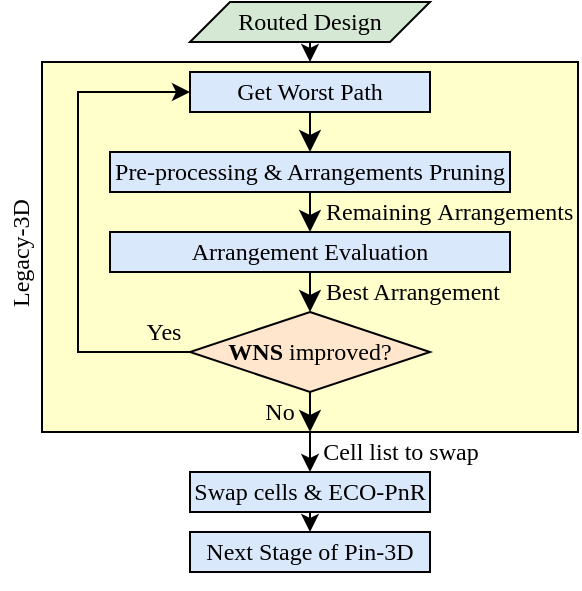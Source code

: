 <mxfile version="24.3.1" type="github" pages="2">
  <diagram name="Page-1" id="XErxERJ1ZHLDVIIJKSSp">
    <mxGraphModel dx="1233" dy="1164" grid="0" gridSize="10" guides="1" tooltips="1" connect="1" arrows="1" fold="1" page="0" pageScale="1" pageWidth="850" pageHeight="1100" background="none" math="0" shadow="0">
      <root>
        <mxCell id="0" />
        <mxCell id="1" parent="0" />
        <mxCell id="jLSsSlZWC7ViVXlGuK6f-1" style="edgeStyle=orthogonalEdgeStyle;rounded=0;orthogonalLoop=1;jettySize=auto;html=1;exitX=0.5;exitY=1;exitDx=0;exitDy=0;entryX=0.5;entryY=0;entryDx=0;entryDy=0;" parent="1" target="jLSsSlZWC7ViVXlGuK6f-22" edge="1">
          <mxGeometry relative="1" as="geometry">
            <mxPoint x="363" y="20" as="sourcePoint" />
          </mxGeometry>
        </mxCell>
        <mxCell id="jLSsSlZWC7ViVXlGuK6f-2" value="" style="rounded=0;whiteSpace=wrap;html=1;fillColor=#FFFFCC;strokeColor=#000000;" parent="1" vertex="1">
          <mxGeometry x="229" y="-165" width="268" height="185" as="geometry" />
        </mxCell>
        <mxCell id="QQOnf1ZI_L-p0ae3JQfT-3" style="edgeStyle=orthogonalEdgeStyle;rounded=0;orthogonalLoop=1;jettySize=auto;html=1;exitX=0.5;exitY=1;exitDx=0;exitDy=0;entryX=0.5;entryY=0;entryDx=0;entryDy=0;" edge="1" parent="1" source="jLSsSlZWC7ViVXlGuK6f-4" target="jLSsSlZWC7ViVXlGuK6f-2">
          <mxGeometry relative="1" as="geometry" />
        </mxCell>
        <mxCell id="jLSsSlZWC7ViVXlGuK6f-4" value="Routed Design" style="shape=parallelogram;perimeter=parallelogramPerimeter;whiteSpace=wrap;html=1;fixedSize=1;fontFamily=Times New Roman;fillColor=#d5e8d4;strokeColor=#000000;" parent="1" vertex="1">
          <mxGeometry x="303" y="-195" width="120" height="20" as="geometry" />
        </mxCell>
        <mxCell id="jLSsSlZWC7ViVXlGuK6f-5" style="edgeStyle=none;curved=1;rounded=0;orthogonalLoop=1;jettySize=auto;html=1;exitX=0.5;exitY=1;exitDx=0;exitDy=0;entryX=0.5;entryY=0;entryDx=0;entryDy=0;fontSize=12;startSize=8;endSize=8;strokeColor=#000000;fontColor=#000000;fillColor=#ffe6cc;" parent="1" source="jLSsSlZWC7ViVXlGuK6f-6" target="jLSsSlZWC7ViVXlGuK6f-8" edge="1">
          <mxGeometry relative="1" as="geometry">
            <mxPoint x="311" y="-133" as="sourcePoint" />
          </mxGeometry>
        </mxCell>
        <mxCell id="jLSsSlZWC7ViVXlGuK6f-6" value="Get Worst Path" style="rounded=0;whiteSpace=wrap;html=1;fontFamily=Times New Roman;fillColor=#dae8fc;strokeColor=#000000;" parent="1" vertex="1">
          <mxGeometry x="303" y="-160" width="120" height="20" as="geometry" />
        </mxCell>
        <mxCell id="jLSsSlZWC7ViVXlGuK6f-7" style="edgeStyle=none;curved=1;rounded=0;orthogonalLoop=1;jettySize=auto;html=1;exitX=0.5;exitY=1;exitDx=0;exitDy=0;entryX=0.5;entryY=0;entryDx=0;entryDy=0;fontSize=12;startSize=8;endSize=8;strokeColor=#000000;fontColor=#000000;fillColor=#ffe6cc;" parent="1" source="jLSsSlZWC7ViVXlGuK6f-8" target="jLSsSlZWC7ViVXlGuK6f-9" edge="1">
          <mxGeometry relative="1" as="geometry" />
        </mxCell>
        <mxCell id="jLSsSlZWC7ViVXlGuK6f-8" value="Pre-processing &amp;amp; Arrangements Pruning" style="rounded=0;whiteSpace=wrap;html=1;fontFamily=Times New Roman;fillColor=#dae8fc;strokeColor=#000000;" parent="1" vertex="1">
          <mxGeometry x="263" y="-120" width="200" height="20" as="geometry" />
        </mxCell>
        <mxCell id="jLSsSlZWC7ViVXlGuK6f-9" value="Arrangement Evaluation" style="rounded=0;whiteSpace=wrap;html=1;fontFamily=Times New Roman;fillColor=#dae8fc;strokeColor=#000000;" parent="1" vertex="1">
          <mxGeometry x="263" y="-80" width="200" height="20" as="geometry" />
        </mxCell>
        <mxCell id="jLSsSlZWC7ViVXlGuK6f-10" style="edgeStyle=none;curved=1;rounded=0;orthogonalLoop=1;jettySize=auto;html=1;exitX=0.5;exitY=1;exitDx=0;exitDy=0;fontSize=12;startSize=8;endSize=8;strokeColor=#000000;fontColor=#000000;fillColor=#ffe6cc;entryX=0.5;entryY=1;entryDx=0;entryDy=0;" parent="1" source="jLSsSlZWC7ViVXlGuK6f-12" edge="1" target="jLSsSlZWC7ViVXlGuK6f-2">
          <mxGeometry relative="1" as="geometry">
            <mxPoint x="311" y="73" as="targetPoint" />
          </mxGeometry>
        </mxCell>
        <mxCell id="QQOnf1ZI_L-p0ae3JQfT-1" style="edgeStyle=orthogonalEdgeStyle;rounded=0;orthogonalLoop=1;jettySize=auto;html=1;exitX=0;exitY=0.5;exitDx=0;exitDy=0;entryX=0;entryY=0.5;entryDx=0;entryDy=0;" edge="1" parent="1" source="jLSsSlZWC7ViVXlGuK6f-12" target="jLSsSlZWC7ViVXlGuK6f-6">
          <mxGeometry relative="1" as="geometry">
            <Array as="points">
              <mxPoint x="247" y="-20" />
              <mxPoint x="247" y="-150" />
            </Array>
          </mxGeometry>
        </mxCell>
        <mxCell id="jLSsSlZWC7ViVXlGuK6f-12" value="&lt;b&gt;WNS&lt;/b&gt; improved?" style="rhombus;whiteSpace=wrap;html=1;fontFamily=Times New Roman;fillColor=#ffe6cc;strokeColor=#000000;" parent="1" vertex="1">
          <mxGeometry x="303" y="-40" width="120" height="40" as="geometry" />
        </mxCell>
        <mxCell id="jLSsSlZWC7ViVXlGuK6f-13" style="edgeStyle=none;curved=1;rounded=0;orthogonalLoop=1;jettySize=auto;html=1;exitX=0.5;exitY=1;exitDx=0;exitDy=0;fontSize=12;startSize=8;endSize=8;strokeColor=#000000;fontColor=#000000;fillColor=#ffe6cc;" parent="1" source="jLSsSlZWC7ViVXlGuK6f-12" target="jLSsSlZWC7ViVXlGuK6f-12" edge="1">
          <mxGeometry relative="1" as="geometry" />
        </mxCell>
        <mxCell id="jLSsSlZWC7ViVXlGuK6f-14" style="edgeStyle=none;curved=1;rounded=0;orthogonalLoop=1;jettySize=auto;html=1;exitX=0.5;exitY=0;exitDx=0;exitDy=0;fontSize=12;startSize=8;endSize=8;strokeColor=#000000;fontColor=#000000;fillColor=#ffe6cc;" parent="1" source="jLSsSlZWC7ViVXlGuK6f-12" target="jLSsSlZWC7ViVXlGuK6f-12" edge="1">
          <mxGeometry relative="1" as="geometry" />
        </mxCell>
        <mxCell id="jLSsSlZWC7ViVXlGuK6f-15" style="edgeStyle=none;curved=1;rounded=0;orthogonalLoop=1;jettySize=auto;html=1;exitX=0.5;exitY=1;exitDx=0;exitDy=0;entryX=0.5;entryY=0;entryDx=0;entryDy=0;fontSize=12;startSize=8;endSize=8;strokeColor=#000000;fontColor=#000000;fillColor=#ffe6cc;" parent="1" source="jLSsSlZWC7ViVXlGuK6f-9" target="jLSsSlZWC7ViVXlGuK6f-12" edge="1">
          <mxGeometry relative="1" as="geometry">
            <mxPoint x="311" as="sourcePoint" />
            <mxPoint x="321" y="-21" as="targetPoint" />
          </mxGeometry>
        </mxCell>
        <mxCell id="jLSsSlZWC7ViVXlGuK6f-16" value="Yes" style="text;html=1;align=center;verticalAlign=middle;whiteSpace=wrap;rounded=0;fontSize=12;fontFamily=Times New Roman;strokeColor=none;fillColor=none;" parent="1" vertex="1">
          <mxGeometry x="280" y="-40" width="20" height="20" as="geometry" />
        </mxCell>
        <mxCell id="jLSsSlZWC7ViVXlGuK6f-17" value="No" style="text;html=1;align=center;verticalAlign=middle;whiteSpace=wrap;rounded=0;fontSize=12;fontFamily=Times New Roman;strokeColor=none;fillColor=none;" parent="1" vertex="1">
          <mxGeometry x="338" width="20" height="20" as="geometry" />
        </mxCell>
        <mxCell id="jLSsSlZWC7ViVXlGuK6f-18" value="&lt;font face=&quot;Times New Roman&quot;&gt;Remaining&amp;nbsp;&lt;/font&gt;&lt;span style=&quot;font-family: &amp;quot;Times New Roman&amp;quot;;&quot;&gt;Arrangements&lt;/span&gt;" style="text;html=1;align=left;verticalAlign=middle;whiteSpace=wrap;rounded=0;" parent="1" vertex="1">
          <mxGeometry x="369" y="-100" width="129" height="20" as="geometry" />
        </mxCell>
        <mxCell id="jLSsSlZWC7ViVXlGuK6f-19" value="&lt;font face=&quot;Times New Roman&quot;&gt;Best Arrangement&lt;/font&gt;" style="text;html=1;align=left;verticalAlign=middle;whiteSpace=wrap;rounded=0;" parent="1" vertex="1">
          <mxGeometry x="369" y="-60" width="94" height="20" as="geometry" />
        </mxCell>
        <mxCell id="jLSsSlZWC7ViVXlGuK6f-20" value="Cell list to swap" style="text;html=1;align=center;verticalAlign=middle;whiteSpace=wrap;rounded=0;fontFamily=Times New Roman;" parent="1" vertex="1">
          <mxGeometry x="363" y="20" width="91" height="20" as="geometry" />
        </mxCell>
        <mxCell id="jLSsSlZWC7ViVXlGuK6f-21" style="edgeStyle=orthogonalEdgeStyle;rounded=0;orthogonalLoop=1;jettySize=auto;html=1;exitX=0.5;exitY=1;exitDx=0;exitDy=0;entryX=0.5;entryY=0;entryDx=0;entryDy=0;" parent="1" source="jLSsSlZWC7ViVXlGuK6f-22" target="jLSsSlZWC7ViVXlGuK6f-23" edge="1">
          <mxGeometry relative="1" as="geometry" />
        </mxCell>
        <mxCell id="jLSsSlZWC7ViVXlGuK6f-22" value="Swap cells &amp;amp; ECO-PnR" style="rounded=0;whiteSpace=wrap;html=1;fontFamily=Times New Roman;fillColor=#dae8fc;strokeColor=#000000;" parent="1" vertex="1">
          <mxGeometry x="303" y="40" width="120" height="20" as="geometry" />
        </mxCell>
        <mxCell id="jLSsSlZWC7ViVXlGuK6f-23" value="Next Stage of Pin-3D" style="rounded=0;whiteSpace=wrap;html=1;fontFamily=Times New Roman;fillColor=#dae8fc;strokeColor=#000000;" parent="1" vertex="1">
          <mxGeometry x="303" y="70" width="120" height="20" as="geometry" />
        </mxCell>
        <mxCell id="jLSsSlZWC7ViVXlGuK6f-24" style="edgeStyle=orthogonalEdgeStyle;rounded=0;orthogonalLoop=1;jettySize=auto;html=1;exitX=0.5;exitY=1;exitDx=0;exitDy=0;" parent="1" source="jLSsSlZWC7ViVXlGuK6f-23" target="jLSsSlZWC7ViVXlGuK6f-23" edge="1">
          <mxGeometry relative="1" as="geometry" />
        </mxCell>
        <mxCell id="38U8CLaRCGRlsHLVBX0J-2" value="&lt;font face=&quot;Times New Roman&quot;&gt;Legacy-3D&lt;/font&gt;" style="text;html=1;align=left;verticalAlign=middle;whiteSpace=wrap;rounded=0;rotation=-90;" vertex="1" parent="1">
          <mxGeometry x="187" y="-82.5" width="63" height="20" as="geometry" />
        </mxCell>
      </root>
    </mxGraphModel>
  </diagram>
  <diagram id="l15pQozAcrHHwmY1cU3F" name="Page-2">
    <mxGraphModel dx="1233" dy="1864" grid="1" gridSize="10" guides="1" tooltips="1" connect="1" arrows="1" fold="1" page="1" pageScale="1" pageWidth="850" pageHeight="1100" math="0" shadow="0">
      <root>
        <mxCell id="0" />
        <mxCell id="1" parent="0" />
        <mxCell id="DGBzDqfQjrOENhyIByOy-2" value="" style="rounded=0;whiteSpace=wrap;html=1;fillColor=#FFFFCC;strokeColor=#000000;" vertex="1" parent="1">
          <mxGeometry x="299" y="-430" width="268" height="125" as="geometry" />
        </mxCell>
        <mxCell id="v0jntabk0fBV0LT8dKJ2-19" value="&lt;font face=&quot;Times New Roman&quot;&gt;Best Arrangement&amp;nbsp;&lt;/font&gt;&lt;span style=&quot;font-family: &amp;quot;Times New Roman&amp;quot;;&quot;&gt;Combination&lt;/span&gt;" style="text;html=1;align=left;verticalAlign=middle;whiteSpace=wrap;rounded=0;" vertex="1" parent="1">
          <mxGeometry x="410" y="-325" width="190" height="20" as="geometry" />
        </mxCell>
        <mxCell id="DGBzDqfQjrOENhyIByOy-1" style="edgeStyle=orthogonalEdgeStyle;rounded=0;orthogonalLoop=1;jettySize=auto;html=1;exitX=0.5;exitY=1;exitDx=0;exitDy=0;entryX=0.5;entryY=0;entryDx=0;entryDy=0;" edge="1" parent="1" target="DGBzDqfQjrOENhyIByOy-22">
          <mxGeometry relative="1" as="geometry">
            <mxPoint x="404" y="-305" as="sourcePoint" />
          </mxGeometry>
        </mxCell>
        <mxCell id="DGBzDqfQjrOENhyIByOy-4" value="Routed Design" style="shape=parallelogram;perimeter=parallelogramPerimeter;whiteSpace=wrap;html=1;fixedSize=1;fontFamily=Times New Roman;fillColor=#d5e8d4;strokeColor=#000000;" vertex="1" parent="1">
          <mxGeometry x="344" y="-460" width="120" height="20" as="geometry" />
        </mxCell>
        <mxCell id="DGBzDqfQjrOENhyIByOy-5" style="edgeStyle=none;curved=1;rounded=0;orthogonalLoop=1;jettySize=auto;html=1;exitX=0.5;exitY=1;exitDx=0;exitDy=0;entryX=0.5;entryY=0;entryDx=0;entryDy=0;fontSize=12;startSize=8;endSize=8;strokeColor=#000000;fontColor=#000000;fillColor=#ffe6cc;" edge="1" parent="1" source="DGBzDqfQjrOENhyIByOy-6" target="DGBzDqfQjrOENhyIByOy-8">
          <mxGeometry relative="1" as="geometry">
            <mxPoint x="352" y="-398" as="sourcePoint" />
          </mxGeometry>
        </mxCell>
        <mxCell id="DGBzDqfQjrOENhyIByOy-6" value="Get&lt;i&gt;&lt;b&gt;&amp;nbsp;N&lt;/b&gt;&lt;/i&gt;&amp;nbsp;Worst Path" style="rounded=0;whiteSpace=wrap;html=1;fontFamily=Times New Roman;fillColor=#dae8fc;strokeColor=#000000;" vertex="1" parent="1">
          <mxGeometry x="344" y="-425" width="120" height="20" as="geometry" />
        </mxCell>
        <mxCell id="DGBzDqfQjrOENhyIByOy-7" style="edgeStyle=none;curved=1;rounded=0;orthogonalLoop=1;jettySize=auto;html=1;exitX=0.5;exitY=1;exitDx=0;exitDy=0;entryX=0.5;entryY=0;entryDx=0;entryDy=0;fontSize=12;startSize=8;endSize=8;strokeColor=#000000;fontColor=#000000;fillColor=#ffe6cc;" edge="1" parent="1" source="DGBzDqfQjrOENhyIByOy-8" target="DGBzDqfQjrOENhyIByOy-9">
          <mxGeometry relative="1" as="geometry" />
        </mxCell>
        <mxCell id="DGBzDqfQjrOENhyIByOy-8" value="Pre-processing &amp;amp; Arrangements Pruning" style="rounded=0;whiteSpace=wrap;html=1;fontFamily=Times New Roman;fillColor=#dae8fc;strokeColor=#000000;" vertex="1" parent="1">
          <mxGeometry x="304" y="-385" width="200" height="20" as="geometry" />
        </mxCell>
        <mxCell id="DGBzDqfQjrOENhyIByOy-9" value="Dynamic Programming +&amp;nbsp;&lt;b&gt;LSTM&lt;/b&gt;" style="rounded=0;whiteSpace=wrap;html=1;fontFamily=Times New Roman;fillColor=#dae8fc;strokeColor=#000000;" vertex="1" parent="1">
          <mxGeometry x="304" y="-345" width="200" height="20" as="geometry" />
        </mxCell>
        <mxCell id="DGBzDqfQjrOENhyIByOy-13" style="edgeStyle=none;curved=1;rounded=0;orthogonalLoop=1;jettySize=auto;html=1;exitX=0.5;exitY=1;exitDx=0;exitDy=0;fontSize=12;startSize=8;endSize=8;strokeColor=#000000;fontColor=#000000;fillColor=#ffe6cc;" edge="1" parent="1">
          <mxGeometry relative="1" as="geometry">
            <mxPoint x="404" y="-275" as="sourcePoint" />
            <mxPoint x="404" y="-275" as="targetPoint" />
          </mxGeometry>
        </mxCell>
        <mxCell id="DGBzDqfQjrOENhyIByOy-14" style="edgeStyle=none;curved=1;rounded=0;orthogonalLoop=1;jettySize=auto;html=1;exitX=0.5;exitY=0;exitDx=0;exitDy=0;fontSize=12;startSize=8;endSize=8;strokeColor=#000000;fontColor=#000000;fillColor=#ffe6cc;" edge="1" parent="1">
          <mxGeometry relative="1" as="geometry">
            <mxPoint x="404" y="-305" as="sourcePoint" />
            <mxPoint x="404" y="-305" as="targetPoint" />
          </mxGeometry>
        </mxCell>
        <mxCell id="DGBzDqfQjrOENhyIByOy-18" value="&lt;font face=&quot;Times New Roman&quot;&gt;Remaining&amp;nbsp;&lt;/font&gt;&lt;span style=&quot;font-family: &amp;quot;Times New Roman&amp;quot;;&quot;&gt;Arrangements&lt;/span&gt;" style="text;html=1;align=left;verticalAlign=middle;whiteSpace=wrap;rounded=0;" vertex="1" parent="1">
          <mxGeometry x="410" y="-365" width="129" height="20" as="geometry" />
        </mxCell>
        <mxCell id="DGBzDqfQjrOENhyIByOy-20" value="Cell list to swap" style="text;html=1;align=center;verticalAlign=middle;whiteSpace=wrap;rounded=0;fontFamily=Times New Roman;" vertex="1" parent="1">
          <mxGeometry x="404" y="-305" width="91" height="20" as="geometry" />
        </mxCell>
        <mxCell id="DGBzDqfQjrOENhyIByOy-21" style="edgeStyle=orthogonalEdgeStyle;rounded=0;orthogonalLoop=1;jettySize=auto;html=1;exitX=0.5;exitY=1;exitDx=0;exitDy=0;entryX=0.5;entryY=0;entryDx=0;entryDy=0;" edge="1" parent="1" source="DGBzDqfQjrOENhyIByOy-22" target="DGBzDqfQjrOENhyIByOy-23">
          <mxGeometry relative="1" as="geometry" />
        </mxCell>
        <mxCell id="DGBzDqfQjrOENhyIByOy-22" value="Swap cells &amp;amp; ECO-PnR" style="rounded=0;whiteSpace=wrap;html=1;fontFamily=Times New Roman;fillColor=#dae8fc;strokeColor=#000000;" vertex="1" parent="1">
          <mxGeometry x="344" y="-285" width="120" height="20" as="geometry" />
        </mxCell>
        <mxCell id="DGBzDqfQjrOENhyIByOy-23" value="Next Stage of Pin-3D" style="rounded=0;whiteSpace=wrap;html=1;fontFamily=Times New Roman;fillColor=#dae8fc;strokeColor=#000000;" vertex="1" parent="1">
          <mxGeometry x="344" y="-255" width="120" height="20" as="geometry" />
        </mxCell>
        <mxCell id="DGBzDqfQjrOENhyIByOy-24" style="edgeStyle=orthogonalEdgeStyle;rounded=0;orthogonalLoop=1;jettySize=auto;html=1;exitX=0.5;exitY=1;exitDx=0;exitDy=0;" edge="1" parent="1" source="DGBzDqfQjrOENhyIByOy-23" target="DGBzDqfQjrOENhyIByOy-23">
          <mxGeometry relative="1" as="geometry" />
        </mxCell>
        <mxCell id="DGBzDqfQjrOENhyIByOy-26" style="edgeStyle=none;curved=1;rounded=0;orthogonalLoop=1;jettySize=auto;html=1;exitX=0.5;exitY=1;exitDx=0;exitDy=0;entryX=0.5;entryY=0;entryDx=0;entryDy=0;fontSize=12;startSize=8;endSize=8;strokeColor=#000000;fontColor=#000000;fillColor=#ffe6cc;" edge="1" parent="1">
          <mxGeometry relative="1" as="geometry">
            <mxPoint x="404" y="-325" as="sourcePoint" />
            <mxPoint x="404" y="-305" as="targetPoint" />
          </mxGeometry>
        </mxCell>
        <mxCell id="b2X8deVqjeL8ZvvvtQB--1" style="edgeStyle=orthogonalEdgeStyle;rounded=0;orthogonalLoop=1;jettySize=auto;html=1;exitX=0.5;exitY=1;exitDx=0;exitDy=0;entryX=0.396;entryY=0.007;entryDx=0;entryDy=0;entryPerimeter=0;" edge="1" parent="1" source="DGBzDqfQjrOENhyIByOy-4" target="DGBzDqfQjrOENhyIByOy-2">
          <mxGeometry relative="1" as="geometry" />
        </mxCell>
        <mxCell id="mHlkPV4lpZS78IPRPdAZ-1" value="&lt;font face=&quot;Times New Roman&quot;&gt;Legacy-3D-AI&lt;/font&gt;" style="text;html=1;align=left;verticalAlign=middle;whiteSpace=wrap;rounded=0;rotation=-90;" vertex="1" parent="1">
          <mxGeometry x="247" y="-377.5" width="84" height="20" as="geometry" />
        </mxCell>
      </root>
    </mxGraphModel>
  </diagram>
</mxfile>
